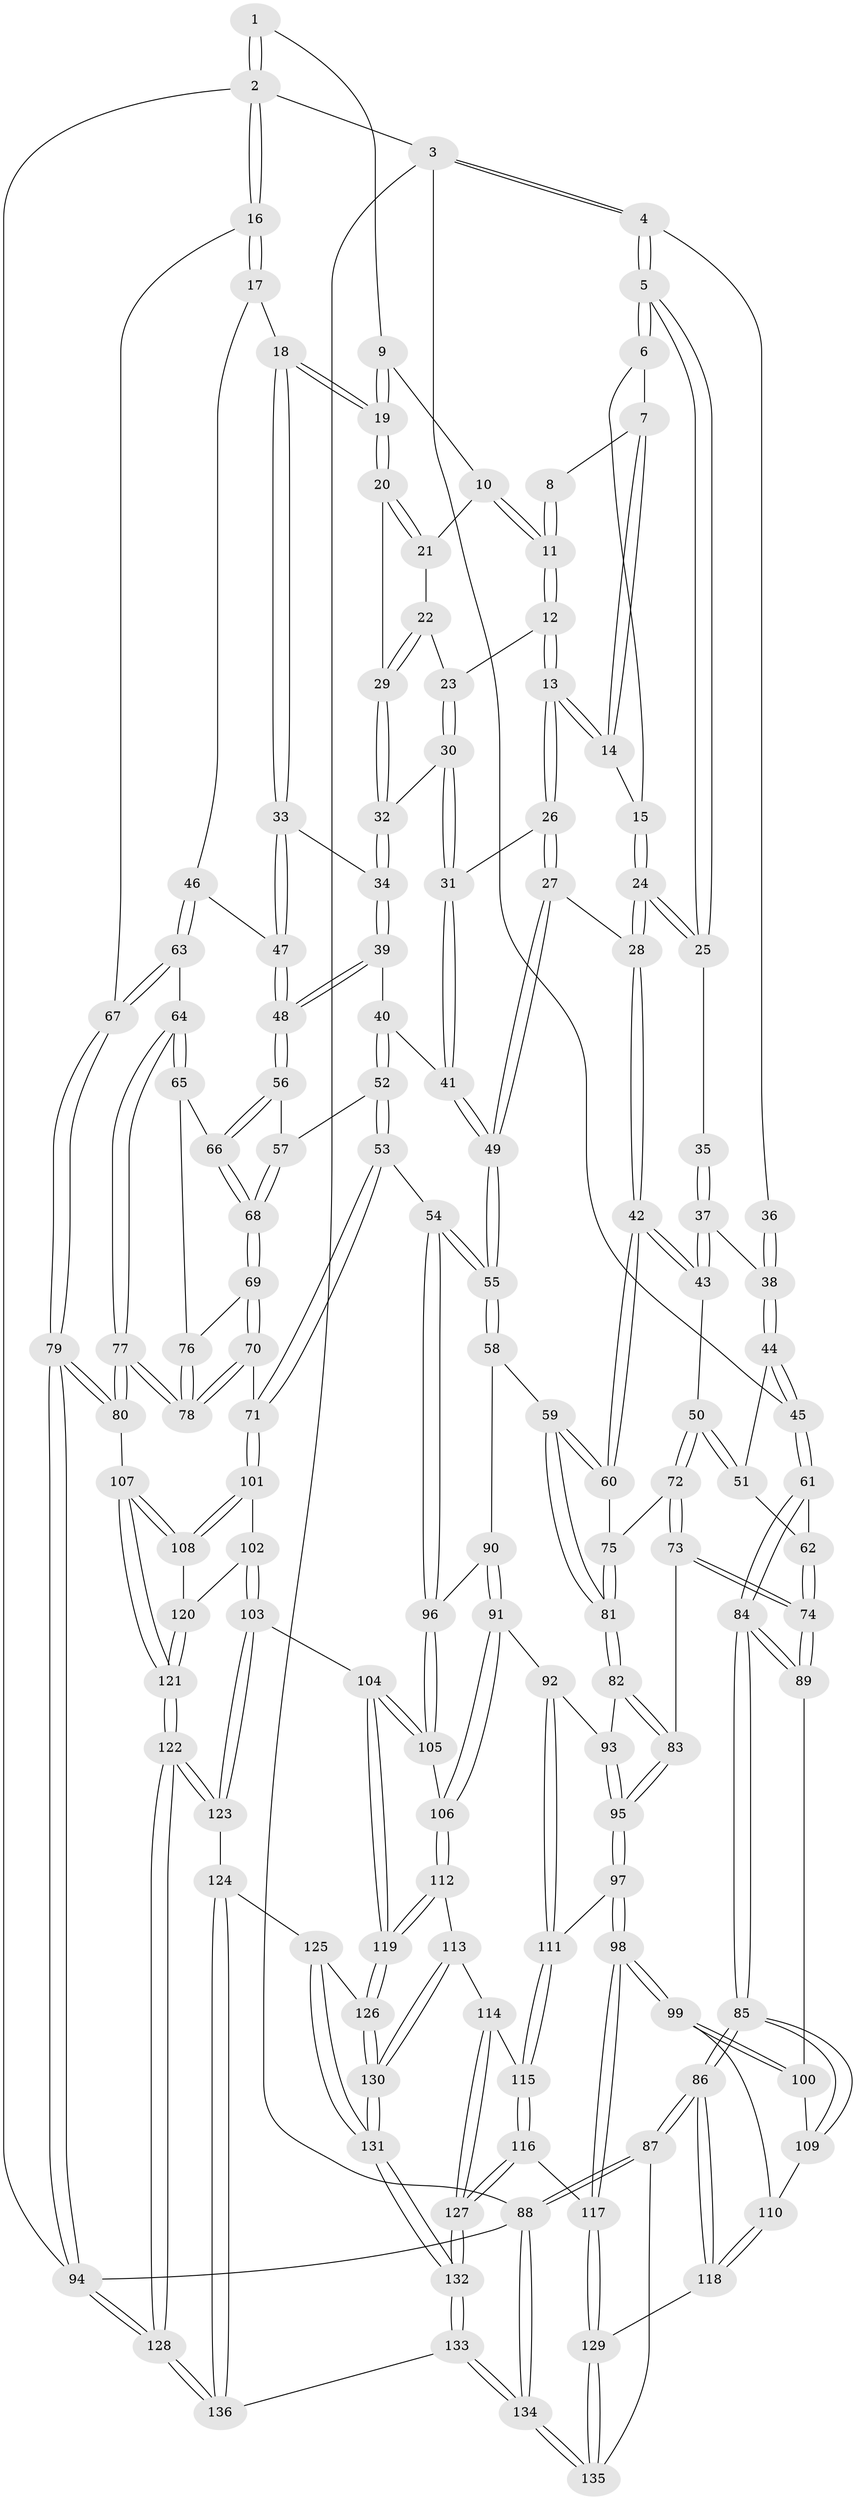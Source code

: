 // Generated by graph-tools (version 1.1) at 2025/51/03/09/25 03:51:03]
// undirected, 136 vertices, 337 edges
graph export_dot {
graph [start="1"]
  node [color=gray90,style=filled];
  1 [pos="+0.9280174648778885+0"];
  2 [pos="+1+0"];
  3 [pos="+0+0"];
  4 [pos="+0+0"];
  5 [pos="+0+0"];
  6 [pos="+0.2567465602351573+0"];
  7 [pos="+0.574728011252462+0"];
  8 [pos="+0.7053594625399586+0"];
  9 [pos="+0.8633595779802127+0.054441415256595634"];
  10 [pos="+0.7718406092264186+0.08307828817109783"];
  11 [pos="+0.7318323318764556+0.07302140242736631"];
  12 [pos="+0.6890781338903906+0.1238295714008964"];
  13 [pos="+0.5834657477256139+0.12456470186823455"];
  14 [pos="+0.5443261247141975+0.06893193425594371"];
  15 [pos="+0.4348361670975464+0.09219609820571946"];
  16 [pos="+1+0.13455568421233816"];
  17 [pos="+1+0.1826038587338823"];
  18 [pos="+0.9910674304043853+0.1875378134147123"];
  19 [pos="+0.9637737706517299+0.1789796483331241"];
  20 [pos="+0.887154994724788+0.1847529119791238"];
  21 [pos="+0.7980638327016087+0.11692848745521756"];
  22 [pos="+0.7875516343404566+0.1675269096711188"];
  23 [pos="+0.6964117193488701+0.1417556955873951"];
  24 [pos="+0.36090429719713446+0.19784756865152903"];
  25 [pos="+0.33748000333220846+0.1869208330621966"];
  26 [pos="+0.5343857913087862+0.26823938113327944"];
  27 [pos="+0.4588248855017357+0.3016382804800852"];
  28 [pos="+0.4226085592410549+0.3043337567007961"];
  29 [pos="+0.8185918632506991+0.21590248324115122"];
  30 [pos="+0.7157754275438329+0.21612925093659377"];
  31 [pos="+0.6553449735321908+0.3099535431184373"];
  32 [pos="+0.7973362501368131+0.23352579022255612"];
  33 [pos="+0.8730837644536098+0.33279927755000294"];
  34 [pos="+0.8062134190959773+0.32732365385191436"];
  35 [pos="+0.24682005208885166+0.231784041040674"];
  36 [pos="+0.03683223457493828+0.08934027340672059"];
  37 [pos="+0.15148590576599488+0.3296448100237078"];
  38 [pos="+0.14217475841727142+0.3291579399361058"];
  39 [pos="+0.7908504027409238+0.33898143131514646"];
  40 [pos="+0.7351714463440099+0.3665040633211964"];
  41 [pos="+0.6732670410849744+0.3379881319921963"];
  42 [pos="+0.35347468507186214+0.40738764733028854"];
  43 [pos="+0.300354912607306+0.39943804005655176"];
  44 [pos="+0.13171090589679466+0.3403574201450606"];
  45 [pos="+0+0.31457130721843357"];
  46 [pos="+0.9246284868830238+0.4075200809950616"];
  47 [pos="+0.9070230444687224+0.3997194871746608"];
  48 [pos="+0.8505653457504998+0.43740058512260965"];
  49 [pos="+0.5930070803308805+0.4772660803051664"];
  50 [pos="+0.17284930520091255+0.49920800625284306"];
  51 [pos="+0.11489389092311884+0.37875603117250595"];
  52 [pos="+0.7453834482193566+0.4141688911947039"];
  53 [pos="+0.6573514708110744+0.5793030243509504"];
  54 [pos="+0.6109070845678433+0.5745110805319545"];
  55 [pos="+0.5967722795881083+0.5620418607308971"];
  56 [pos="+0.8480145215619211+0.4406031553608535"];
  57 [pos="+0.804070351146056+0.4550808752984947"];
  58 [pos="+0.39151398984727764+0.5411359850978031"];
  59 [pos="+0.38653606988731476+0.5402475698364243"];
  60 [pos="+0.3587984407615597+0.4337785705736889"];
  61 [pos="+0+0.42703981634468174"];
  62 [pos="+0.04797475316707888+0.4466462450035352"];
  63 [pos="+0.968790168428756+0.44649064994455845"];
  64 [pos="+0.9358305266074123+0.502006243964523"];
  65 [pos="+0.9161297831085783+0.5052019531914664"];
  66 [pos="+0.873948528629353+0.4941582385707797"];
  67 [pos="+1+0.4182122802751559"];
  68 [pos="+0.8006369648143185+0.5455836474750767"];
  69 [pos="+0.7892039156107914+0.5734788063199322"];
  70 [pos="+0.7633510575313086+0.6137874108980551"];
  71 [pos="+0.7404242897571648+0.6192573016224145"];
  72 [pos="+0.16490979380870951+0.531375290896401"];
  73 [pos="+0.1195583217349659+0.5982902855647789"];
  74 [pos="+0.10404979645367289+0.5996134785505821"];
  75 [pos="+0.19770924111392316+0.5282228903813356"];
  76 [pos="+0.8871065873869808+0.5391095823640266"];
  77 [pos="+0.9946073688181285+0.7008358549234227"];
  78 [pos="+0.9237365676622353+0.6692282951240449"];
  79 [pos="+1+0.7490750075827601"];
  80 [pos="+1+0.7168043811060794"];
  81 [pos="+0.38173898475293866+0.5472598371014077"];
  82 [pos="+0.3784812230472788+0.5534783653774595"];
  83 [pos="+0.17278436464219768+0.6262531708694266"];
  84 [pos="+0+0.6377436684078109"];
  85 [pos="+0+0.7402021871981859"];
  86 [pos="+0+0.8160144344693995"];
  87 [pos="+0+0.8309499765709079"];
  88 [pos="+0+1"];
  89 [pos="+0.08139796044266523+0.6146470814691501"];
  90 [pos="+0.4870338306005345+0.6841714378662066"];
  91 [pos="+0.4334386543529736+0.7288484614926578"];
  92 [pos="+0.39600151464744415+0.7180962685122033"];
  93 [pos="+0.37487621594997395+0.5848628428480541"];
  94 [pos="+1+1"];
  95 [pos="+0.23366206182096422+0.7319415203412943"];
  96 [pos="+0.5774724765586253+0.6604394978819476"];
  97 [pos="+0.23756797886537256+0.7583207964723961"];
  98 [pos="+0.20582417782997117+0.8336420129036981"];
  99 [pos="+0.16777154507769348+0.8157073027471243"];
  100 [pos="+0.08347417798929722+0.6950368821874344"];
  101 [pos="+0.734199893691606+0.7595028548709398"];
  102 [pos="+0.7206544899902493+0.7834076183632331"];
  103 [pos="+0.6829158341167397+0.8066422193682286"];
  104 [pos="+0.6800941696351736+0.8065753254172465"];
  105 [pos="+0.5705676967886332+0.7364352544767134"];
  106 [pos="+0.5113206840777229+0.7899523768546546"];
  107 [pos="+0.9168148051115205+0.7869432487592614"];
  108 [pos="+0.8993956615641026+0.7849336095728676"];
  109 [pos="+0.06166227928973141+0.7307728807731886"];
  110 [pos="+0.03800301963247048+0.805906171645861"];
  111 [pos="+0.37764555165796276+0.7386638407969117"];
  112 [pos="+0.5105812081608242+0.796478634684741"];
  113 [pos="+0.4602278044612451+0.8552328152063438"];
  114 [pos="+0.3833775838862486+0.836967819962156"];
  115 [pos="+0.3812866202492023+0.8356131340646655"];
  116 [pos="+0.266037449866137+0.8743130570194348"];
  117 [pos="+0.20750042066998511+0.8407014938465563"];
  118 [pos="+0+0.8255444175662678"];
  119 [pos="+0.5856281523958483+0.8737767747590017"];
  120 [pos="+0.7663800051821975+0.833766753409806"];
  121 [pos="+0.8379611381163651+0.9255073023063357"];
  122 [pos="+0.8373744147254586+0.9317055581243416"];
  123 [pos="+0.6938367796252344+0.8840526982285347"];
  124 [pos="+0.6649483712710765+0.9606422749602208"];
  125 [pos="+0.6113193856383622+0.9245620866447161"];
  126 [pos="+0.5845924382805839+0.8840805409358878"];
  127 [pos="+0.3870836869648145+1"];
  128 [pos="+0.8825518911966571+1"];
  129 [pos="+0.12008286271340764+0.9635475840612368"];
  130 [pos="+0.47515181259061445+0.9534609227357779"];
  131 [pos="+0.43760684222965174+1"];
  132 [pos="+0.41185200512404463+1"];
  133 [pos="+0.41179452824228746+1"];
  134 [pos="+0.09666875086348997+1"];
  135 [pos="+0.11868182326439078+0.968843365412859"];
  136 [pos="+0.7706756324606205+1"];
  1 -- 2;
  1 -- 2;
  1 -- 9;
  2 -- 3;
  2 -- 16;
  2 -- 16;
  2 -- 94;
  3 -- 4;
  3 -- 4;
  3 -- 45;
  3 -- 88;
  4 -- 5;
  4 -- 5;
  4 -- 36;
  5 -- 6;
  5 -- 6;
  5 -- 25;
  5 -- 25;
  6 -- 7;
  6 -- 15;
  7 -- 8;
  7 -- 14;
  7 -- 14;
  8 -- 11;
  8 -- 11;
  9 -- 10;
  9 -- 19;
  9 -- 19;
  10 -- 11;
  10 -- 11;
  10 -- 21;
  11 -- 12;
  11 -- 12;
  12 -- 13;
  12 -- 13;
  12 -- 23;
  13 -- 14;
  13 -- 14;
  13 -- 26;
  13 -- 26;
  14 -- 15;
  15 -- 24;
  15 -- 24;
  16 -- 17;
  16 -- 17;
  16 -- 67;
  17 -- 18;
  17 -- 46;
  18 -- 19;
  18 -- 19;
  18 -- 33;
  18 -- 33;
  19 -- 20;
  19 -- 20;
  20 -- 21;
  20 -- 21;
  20 -- 29;
  21 -- 22;
  22 -- 23;
  22 -- 29;
  22 -- 29;
  23 -- 30;
  23 -- 30;
  24 -- 25;
  24 -- 25;
  24 -- 28;
  24 -- 28;
  25 -- 35;
  26 -- 27;
  26 -- 27;
  26 -- 31;
  27 -- 28;
  27 -- 49;
  27 -- 49;
  28 -- 42;
  28 -- 42;
  29 -- 32;
  29 -- 32;
  30 -- 31;
  30 -- 31;
  30 -- 32;
  31 -- 41;
  31 -- 41;
  32 -- 34;
  32 -- 34;
  33 -- 34;
  33 -- 47;
  33 -- 47;
  34 -- 39;
  34 -- 39;
  35 -- 37;
  35 -- 37;
  36 -- 38;
  36 -- 38;
  37 -- 38;
  37 -- 43;
  37 -- 43;
  38 -- 44;
  38 -- 44;
  39 -- 40;
  39 -- 48;
  39 -- 48;
  40 -- 41;
  40 -- 52;
  40 -- 52;
  41 -- 49;
  41 -- 49;
  42 -- 43;
  42 -- 43;
  42 -- 60;
  42 -- 60;
  43 -- 50;
  44 -- 45;
  44 -- 45;
  44 -- 51;
  45 -- 61;
  45 -- 61;
  46 -- 47;
  46 -- 63;
  46 -- 63;
  47 -- 48;
  47 -- 48;
  48 -- 56;
  48 -- 56;
  49 -- 55;
  49 -- 55;
  50 -- 51;
  50 -- 51;
  50 -- 72;
  50 -- 72;
  51 -- 62;
  52 -- 53;
  52 -- 53;
  52 -- 57;
  53 -- 54;
  53 -- 71;
  53 -- 71;
  54 -- 55;
  54 -- 55;
  54 -- 96;
  54 -- 96;
  55 -- 58;
  55 -- 58;
  56 -- 57;
  56 -- 66;
  56 -- 66;
  57 -- 68;
  57 -- 68;
  58 -- 59;
  58 -- 90;
  59 -- 60;
  59 -- 60;
  59 -- 81;
  59 -- 81;
  60 -- 75;
  61 -- 62;
  61 -- 84;
  61 -- 84;
  62 -- 74;
  62 -- 74;
  63 -- 64;
  63 -- 67;
  63 -- 67;
  64 -- 65;
  64 -- 65;
  64 -- 77;
  64 -- 77;
  65 -- 66;
  65 -- 76;
  66 -- 68;
  66 -- 68;
  67 -- 79;
  67 -- 79;
  68 -- 69;
  68 -- 69;
  69 -- 70;
  69 -- 70;
  69 -- 76;
  70 -- 71;
  70 -- 78;
  70 -- 78;
  71 -- 101;
  71 -- 101;
  72 -- 73;
  72 -- 73;
  72 -- 75;
  73 -- 74;
  73 -- 74;
  73 -- 83;
  74 -- 89;
  74 -- 89;
  75 -- 81;
  75 -- 81;
  76 -- 78;
  76 -- 78;
  77 -- 78;
  77 -- 78;
  77 -- 80;
  77 -- 80;
  79 -- 80;
  79 -- 80;
  79 -- 94;
  79 -- 94;
  80 -- 107;
  81 -- 82;
  81 -- 82;
  82 -- 83;
  82 -- 83;
  82 -- 93;
  83 -- 95;
  83 -- 95;
  84 -- 85;
  84 -- 85;
  84 -- 89;
  84 -- 89;
  85 -- 86;
  85 -- 86;
  85 -- 109;
  85 -- 109;
  86 -- 87;
  86 -- 87;
  86 -- 118;
  86 -- 118;
  87 -- 88;
  87 -- 88;
  87 -- 135;
  88 -- 134;
  88 -- 134;
  88 -- 94;
  89 -- 100;
  90 -- 91;
  90 -- 91;
  90 -- 96;
  91 -- 92;
  91 -- 106;
  91 -- 106;
  92 -- 93;
  92 -- 111;
  92 -- 111;
  93 -- 95;
  93 -- 95;
  94 -- 128;
  94 -- 128;
  95 -- 97;
  95 -- 97;
  96 -- 105;
  96 -- 105;
  97 -- 98;
  97 -- 98;
  97 -- 111;
  98 -- 99;
  98 -- 99;
  98 -- 117;
  98 -- 117;
  99 -- 100;
  99 -- 100;
  99 -- 110;
  100 -- 109;
  101 -- 102;
  101 -- 108;
  101 -- 108;
  102 -- 103;
  102 -- 103;
  102 -- 120;
  103 -- 104;
  103 -- 123;
  103 -- 123;
  104 -- 105;
  104 -- 105;
  104 -- 119;
  104 -- 119;
  105 -- 106;
  106 -- 112;
  106 -- 112;
  107 -- 108;
  107 -- 108;
  107 -- 121;
  107 -- 121;
  108 -- 120;
  109 -- 110;
  110 -- 118;
  110 -- 118;
  111 -- 115;
  111 -- 115;
  112 -- 113;
  112 -- 119;
  112 -- 119;
  113 -- 114;
  113 -- 130;
  113 -- 130;
  114 -- 115;
  114 -- 127;
  114 -- 127;
  115 -- 116;
  115 -- 116;
  116 -- 117;
  116 -- 127;
  116 -- 127;
  117 -- 129;
  117 -- 129;
  118 -- 129;
  119 -- 126;
  119 -- 126;
  120 -- 121;
  120 -- 121;
  121 -- 122;
  121 -- 122;
  122 -- 123;
  122 -- 123;
  122 -- 128;
  122 -- 128;
  123 -- 124;
  124 -- 125;
  124 -- 136;
  124 -- 136;
  125 -- 126;
  125 -- 131;
  125 -- 131;
  126 -- 130;
  126 -- 130;
  127 -- 132;
  127 -- 132;
  128 -- 136;
  128 -- 136;
  129 -- 135;
  129 -- 135;
  130 -- 131;
  130 -- 131;
  131 -- 132;
  131 -- 132;
  132 -- 133;
  132 -- 133;
  133 -- 134;
  133 -- 134;
  133 -- 136;
  134 -- 135;
  134 -- 135;
}
